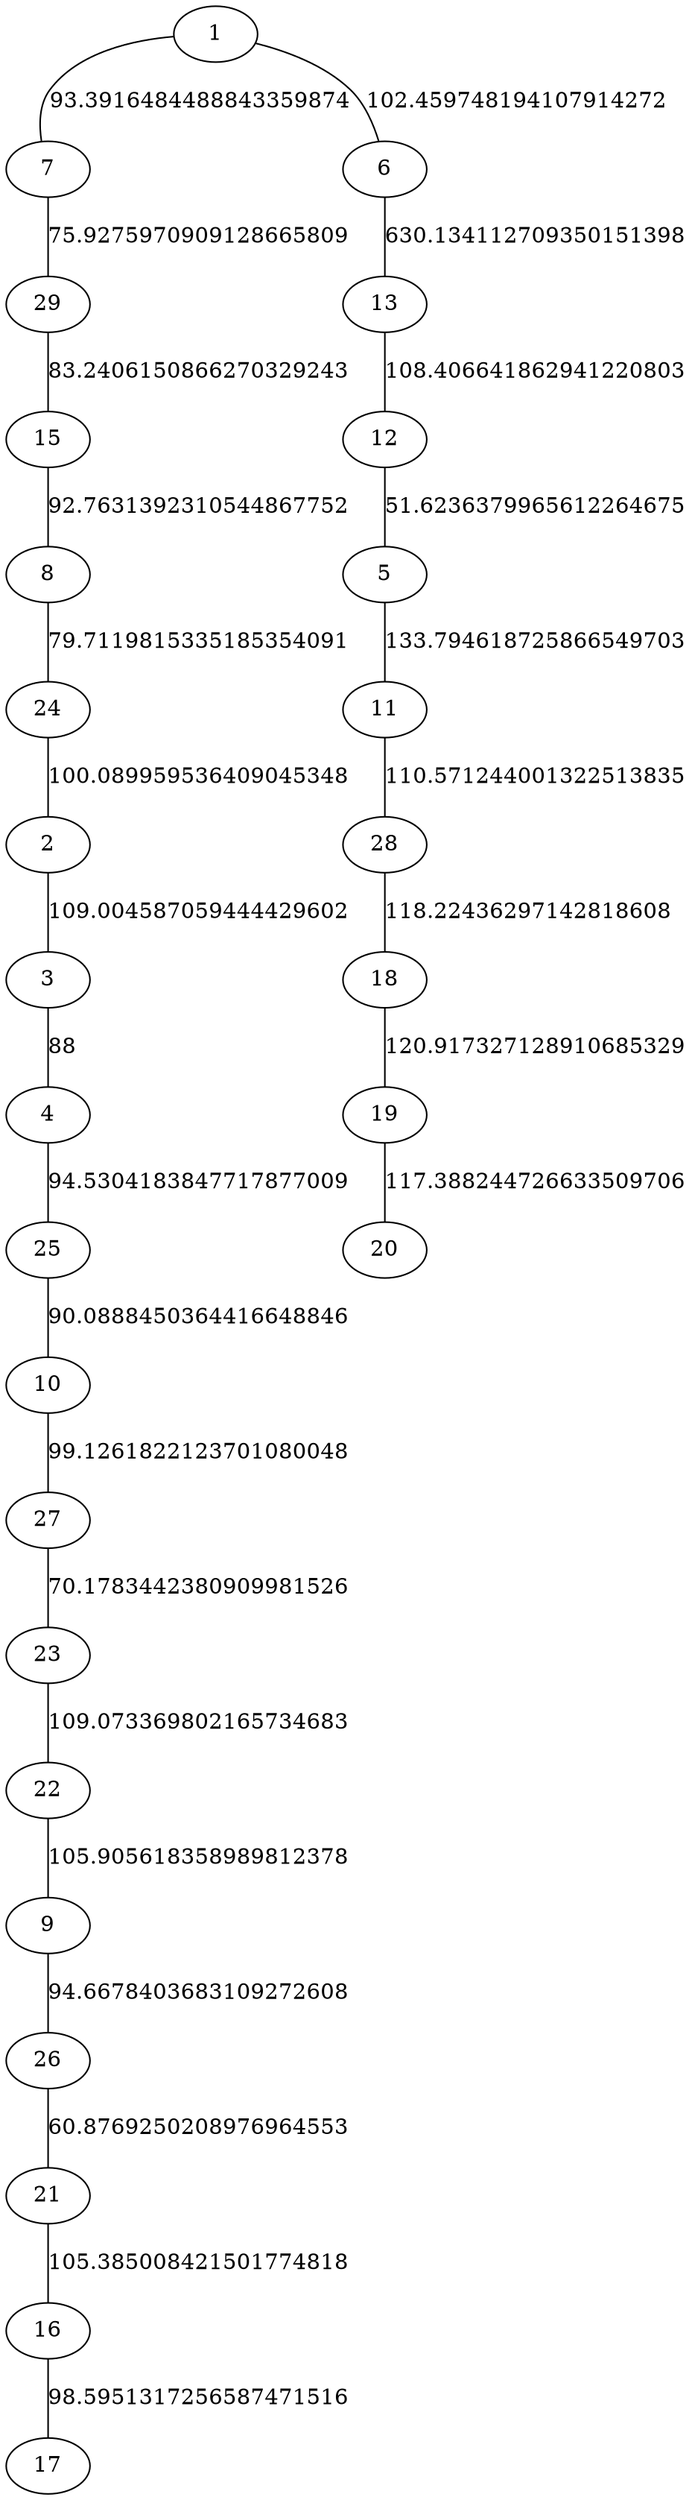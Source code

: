 graph {
"1" -- "7" [label="93.3916484488843359874"]
"7" -- "29" [label="75.9275970909128665809"]
"29" -- "15" [label="83.2406150866270329243"]
"15" -- "8" [label="92.7631392310544867752"]
"8" -- "24" [label="79.7119815335185354091"]
"24" -- "2" [label="100.089959536409045348"]
"1" -- "6" [label="102.459748194107914272"]
"2" -- "3" [label="109.004587059444429602"]
"3" -- "4" [label="88"]
"4" -- "25" [label="94.5304183847717877009"]
"25" -- "10" [label="90.0888450364416648846"]
"10" -- "27" [label="99.1261822123701080048"]
"27" -- "23" [label="70.1783442380909981526"]
"23" -- "22" [label="109.073369802165734683"]
"22" -- "9" [label="105.905618358989812378"]
"9" -- "26" [label="94.6678403683109272608"]
"26" -- "21" [label="60.8769250208976964553"]
"21" -- "16" [label="105.385008421501774818"]
"16" -- "17" [label="98.5951317256587471516"]
"6" -- "13" [label="630.134112709350151398"]
"13" -- "12" [label="108.406641862941220803"]
"12" -- "5" [label="51.6236379965612264675"]
"5" -- "11" [label="133.794618725866549703"]
"11" -- "28" [label="110.571244001322513835"]
"28" -- "18" [label="118.22436297142818608"]
"18" -- "19" [label="120.917327128910685329"]
"19" -- "20" [label="117.388244726633509706"]
}